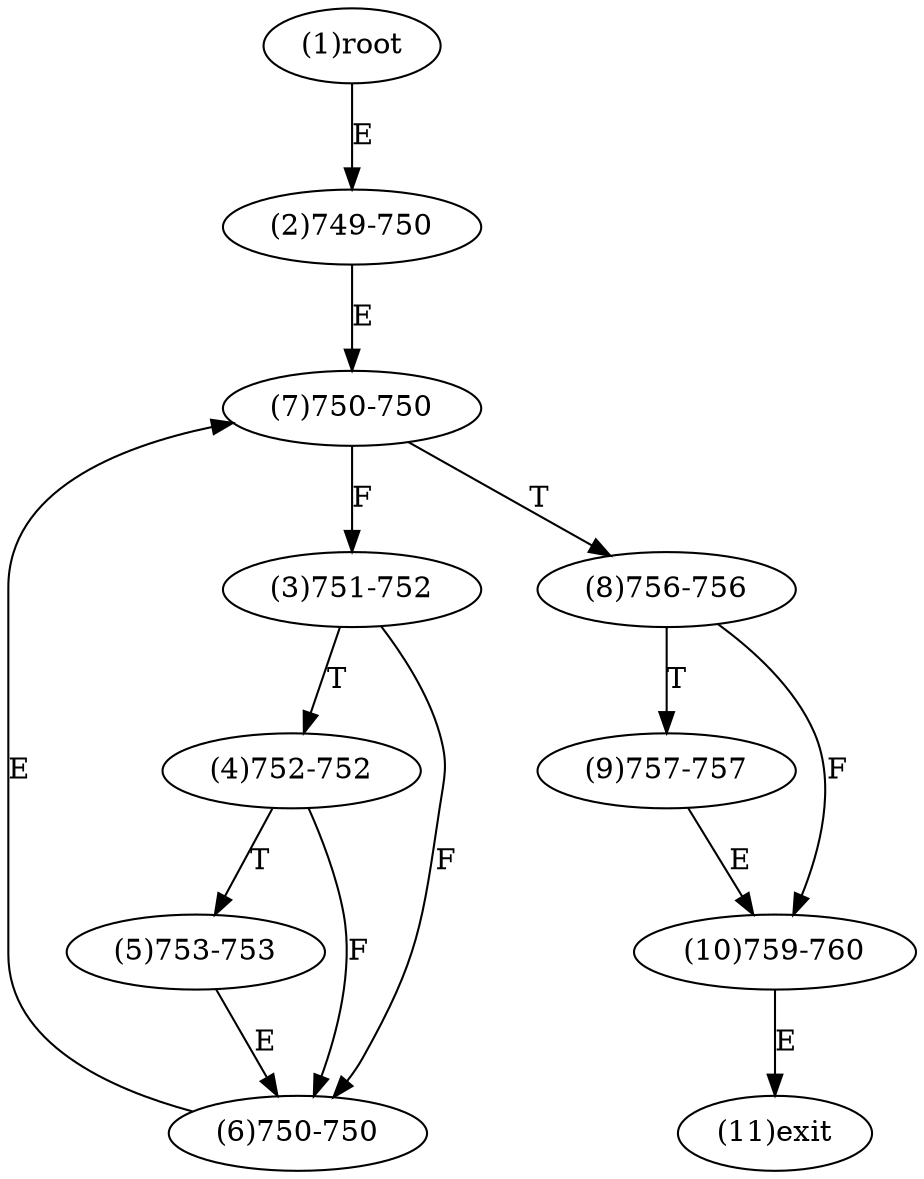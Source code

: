 digraph "" { 
1[ label="(1)root"];
2[ label="(2)749-750"];
3[ label="(3)751-752"];
4[ label="(4)752-752"];
5[ label="(5)753-753"];
6[ label="(6)750-750"];
7[ label="(7)750-750"];
8[ label="(8)756-756"];
9[ label="(9)757-757"];
10[ label="(10)759-760"];
11[ label="(11)exit"];
1->2[ label="E"];
2->7[ label="E"];
3->6[ label="F"];
3->4[ label="T"];
4->6[ label="F"];
4->5[ label="T"];
5->6[ label="E"];
6->7[ label="E"];
7->3[ label="F"];
7->8[ label="T"];
8->10[ label="F"];
8->9[ label="T"];
9->10[ label="E"];
10->11[ label="E"];
}